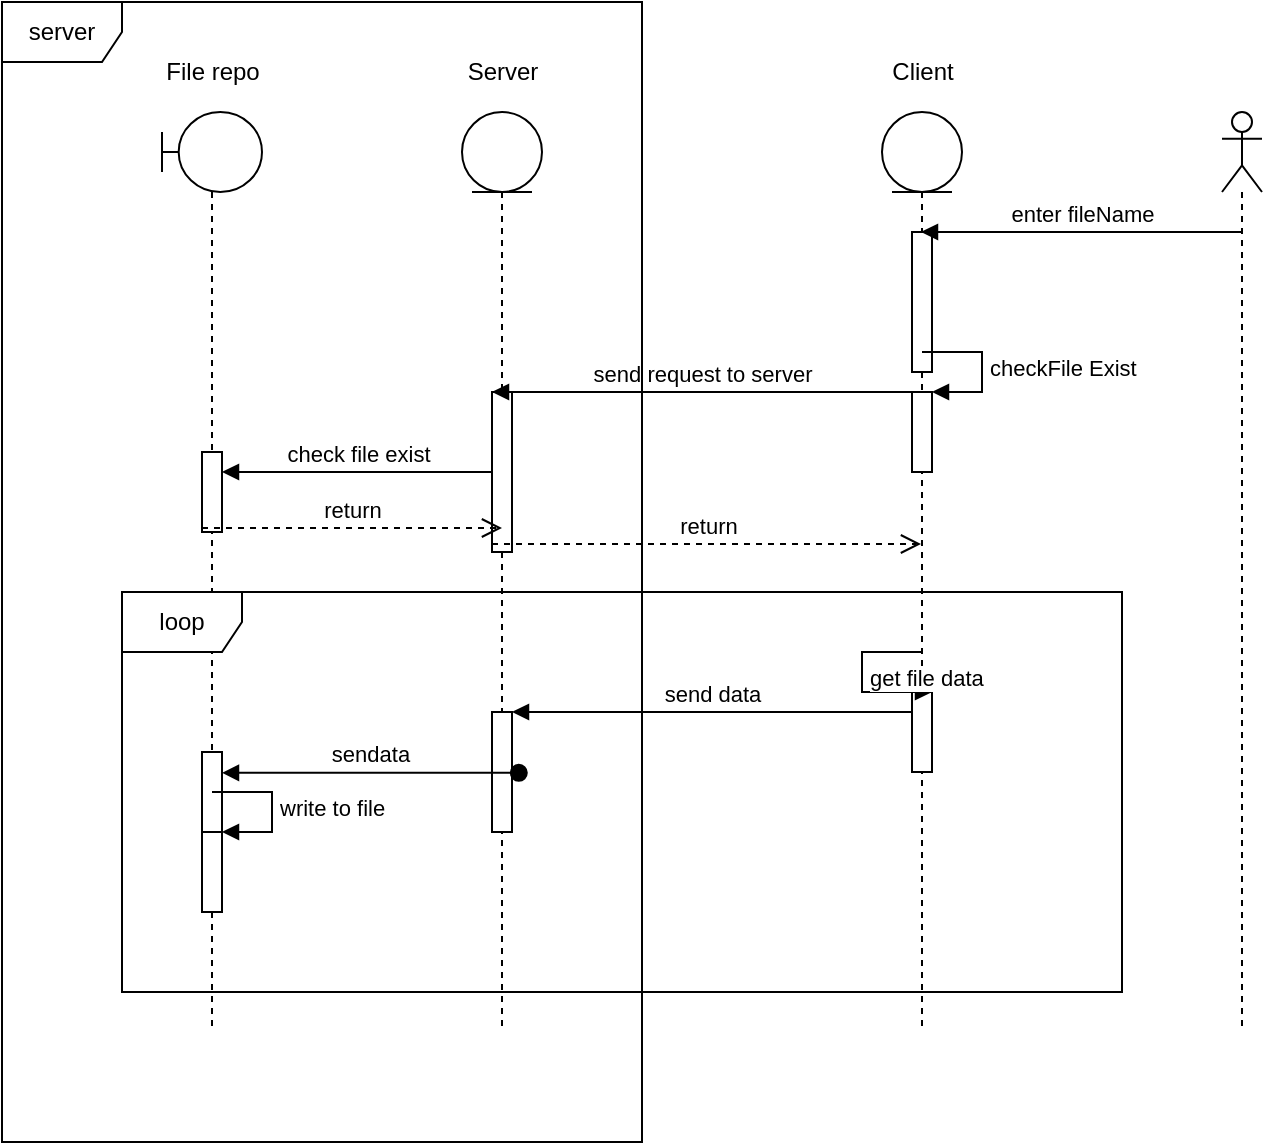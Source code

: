 <mxfile version="15.0.3" type="device"><diagram id="kgpKYQtTHZ0yAKxKKP6v" name="Page-1"><mxGraphModel dx="1234" dy="572" grid="1" gridSize="10" guides="1" tooltips="1" connect="1" arrows="1" fold="1" page="1" pageScale="1" pageWidth="850" pageHeight="1100" math="0" shadow="0"><root><mxCell id="0"/><mxCell id="1" parent="0"/><mxCell id="QIisBo9LnceYIUx9xkRL-2" value="" style="shape=umlLifeline;participant=umlActor;perimeter=lifelinePerimeter;whiteSpace=wrap;html=1;container=1;collapsible=0;recursiveResize=0;verticalAlign=top;spacingTop=36;outlineConnect=0;" parent="1" vertex="1"><mxGeometry x="620" y="140" width="20" height="460" as="geometry"/></mxCell><mxCell id="QIisBo9LnceYIUx9xkRL-3" value="" style="shape=umlLifeline;participant=umlEntity;perimeter=lifelinePerimeter;whiteSpace=wrap;html=1;container=1;collapsible=0;recursiveResize=0;verticalAlign=top;spacingTop=36;outlineConnect=0;" parent="1" vertex="1"><mxGeometry x="450" y="140" width="40" height="460" as="geometry"/></mxCell><mxCell id="QIisBo9LnceYIUx9xkRL-4" value="" style="shape=umlLifeline;participant=umlEntity;perimeter=lifelinePerimeter;whiteSpace=wrap;html=1;container=1;collapsible=0;recursiveResize=0;verticalAlign=top;spacingTop=36;outlineConnect=0;" parent="1" vertex="1"><mxGeometry x="240" y="140" width="40" height="460" as="geometry"/></mxCell><mxCell id="QIisBo9LnceYIUx9xkRL-5" value="" style="shape=umlLifeline;participant=umlBoundary;perimeter=lifelinePerimeter;whiteSpace=wrap;html=1;container=1;collapsible=0;recursiveResize=0;verticalAlign=top;spacingTop=36;outlineConnect=0;" parent="1" vertex="1"><mxGeometry x="90" y="140" width="50" height="460" as="geometry"/></mxCell><mxCell id="QIisBo9LnceYIUx9xkRL-6" value="" style="html=1;points=[];perimeter=orthogonalPerimeter;" parent="1" vertex="1"><mxGeometry x="465" y="200" width="10" height="70" as="geometry"/></mxCell><mxCell id="QIisBo9LnceYIUx9xkRL-7" value="enter fileName" style="html=1;verticalAlign=bottom;endArrow=block;" parent="1" edge="1"><mxGeometry relative="1" as="geometry"><mxPoint x="629.5" y="200.0" as="sourcePoint"/><mxPoint x="469.5" y="200.0" as="targetPoint"/></mxGeometry></mxCell><mxCell id="QIisBo9LnceYIUx9xkRL-11" value="Server" style="text;html=1;align=center;verticalAlign=middle;resizable=0;points=[];autosize=1;strokeColor=none;" parent="1" vertex="1"><mxGeometry x="235" y="110" width="50" height="20" as="geometry"/></mxCell><mxCell id="QIisBo9LnceYIUx9xkRL-12" value="Client" style="text;html=1;align=center;verticalAlign=middle;resizable=0;points=[];autosize=1;strokeColor=none;" parent="1" vertex="1"><mxGeometry x="445" y="110" width="50" height="20" as="geometry"/></mxCell><mxCell id="QIisBo9LnceYIUx9xkRL-13" value="File repo" style="text;html=1;align=center;verticalAlign=middle;resizable=0;points=[];autosize=1;strokeColor=none;" parent="1" vertex="1"><mxGeometry x="85" y="110" width="60" height="20" as="geometry"/></mxCell><mxCell id="QIisBo9LnceYIUx9xkRL-17" value="" style="html=1;points=[];perimeter=orthogonalPerimeter;" parent="1" vertex="1"><mxGeometry x="465" y="280" width="10" height="40" as="geometry"/></mxCell><mxCell id="QIisBo9LnceYIUx9xkRL-18" value="checkFile Exist" style="edgeStyle=orthogonalEdgeStyle;html=1;align=left;spacingLeft=2;endArrow=block;rounded=0;entryX=1;entryY=0;" parent="1" target="QIisBo9LnceYIUx9xkRL-17" edge="1"><mxGeometry relative="1" as="geometry"><mxPoint x="470" y="260" as="sourcePoint"/><Array as="points"><mxPoint x="500" y="260"/></Array></mxGeometry></mxCell><mxCell id="QIisBo9LnceYIUx9xkRL-19" value="" style="html=1;points=[];perimeter=orthogonalPerimeter;" parent="1" vertex="1"><mxGeometry x="255" y="280" width="10" height="80" as="geometry"/></mxCell><mxCell id="QIisBo9LnceYIUx9xkRL-20" value="send request to server" style="html=1;verticalAlign=bottom;endArrow=block;entryX=0;entryY=0;" parent="1" source="QIisBo9LnceYIUx9xkRL-17" target="QIisBo9LnceYIUx9xkRL-19" edge="1"><mxGeometry relative="1" as="geometry"><mxPoint x="310" y="260" as="sourcePoint"/></mxGeometry></mxCell><mxCell id="QIisBo9LnceYIUx9xkRL-21" value="return" style="html=1;verticalAlign=bottom;endArrow=open;dashed=1;endSize=8;exitX=0;exitY=0.95;" parent="1" source="QIisBo9LnceYIUx9xkRL-19" target="QIisBo9LnceYIUx9xkRL-3" edge="1"><mxGeometry relative="1" as="geometry"><mxPoint x="310" y="336" as="targetPoint"/></mxGeometry></mxCell><mxCell id="QIisBo9LnceYIUx9xkRL-24" value="" style="html=1;points=[];perimeter=orthogonalPerimeter;" parent="1" vertex="1"><mxGeometry x="110" y="310" width="10" height="40" as="geometry"/></mxCell><mxCell id="QIisBo9LnceYIUx9xkRL-25" value="check file exist" style="html=1;verticalAlign=bottom;endArrow=block;" parent="1" source="QIisBo9LnceYIUx9xkRL-19" target="QIisBo9LnceYIUx9xkRL-24" edge="1"><mxGeometry relative="1" as="geometry"><mxPoint x="140" y="310" as="sourcePoint"/></mxGeometry></mxCell><mxCell id="QIisBo9LnceYIUx9xkRL-26" value="return" style="html=1;verticalAlign=bottom;endArrow=open;dashed=1;endSize=8;exitX=0;exitY=0.95;" parent="1" source="QIisBo9LnceYIUx9xkRL-24" edge="1"><mxGeometry relative="1" as="geometry"><mxPoint x="260" y="348" as="targetPoint"/></mxGeometry></mxCell><mxCell id="QIisBo9LnceYIUx9xkRL-27" value="loop" style="shape=umlFrame;whiteSpace=wrap;html=1;" parent="1" vertex="1"><mxGeometry x="70" y="380" width="500" height="200" as="geometry"/></mxCell><mxCell id="QIisBo9LnceYIUx9xkRL-33" value="" style="html=1;points=[];perimeter=orthogonalPerimeter;" parent="1" vertex="1"><mxGeometry x="465" y="430" width="10" height="40" as="geometry"/></mxCell><mxCell id="QIisBo9LnceYIUx9xkRL-34" value="get file data" style="edgeStyle=orthogonalEdgeStyle;html=1;align=left;spacingLeft=2;endArrow=block;rounded=0;entryX=1;entryY=0;" parent="1" source="QIisBo9LnceYIUx9xkRL-3" target="QIisBo9LnceYIUx9xkRL-33" edge="1"><mxGeometry relative="1" as="geometry"><mxPoint x="410" y="410" as="sourcePoint"/><Array as="points"><mxPoint x="440" y="410"/><mxPoint x="440" y="430"/></Array></mxGeometry></mxCell><mxCell id="QIisBo9LnceYIUx9xkRL-35" value="" style="html=1;points=[];perimeter=orthogonalPerimeter;" parent="1" vertex="1"><mxGeometry x="255" y="440" width="10" height="60" as="geometry"/></mxCell><mxCell id="QIisBo9LnceYIUx9xkRL-36" value="send data" style="html=1;verticalAlign=bottom;endArrow=block;entryX=1;entryY=0;" parent="1" source="QIisBo9LnceYIUx9xkRL-33" target="QIisBo9LnceYIUx9xkRL-35" edge="1"><mxGeometry relative="1" as="geometry"><mxPoint x="460" y="370" as="sourcePoint"/></mxGeometry></mxCell><mxCell id="QIisBo9LnceYIUx9xkRL-38" value="" style="html=1;points=[];perimeter=orthogonalPerimeter;" parent="1" vertex="1"><mxGeometry x="110" y="460" width="10" height="80" as="geometry"/></mxCell><mxCell id="QIisBo9LnceYIUx9xkRL-39" value="sendata" style="html=1;verticalAlign=bottom;startArrow=oval;endArrow=block;startSize=8;exitX=1.34;exitY=0.507;exitDx=0;exitDy=0;exitPerimeter=0;" parent="1" source="QIisBo9LnceYIUx9xkRL-35" target="QIisBo9LnceYIUx9xkRL-38" edge="1"><mxGeometry relative="1" as="geometry"><mxPoint x="50" y="460" as="sourcePoint"/></mxGeometry></mxCell><mxCell id="QIisBo9LnceYIUx9xkRL-40" value="" style="html=1;points=[];perimeter=orthogonalPerimeter;" parent="1" vertex="1"><mxGeometry x="110" y="500" width="10" height="40" as="geometry"/></mxCell><mxCell id="QIisBo9LnceYIUx9xkRL-41" value="write to file" style="edgeStyle=orthogonalEdgeStyle;html=1;align=left;spacingLeft=2;endArrow=block;rounded=0;entryX=1;entryY=0;" parent="1" target="QIisBo9LnceYIUx9xkRL-40" edge="1"><mxGeometry relative="1" as="geometry"><mxPoint x="115" y="480" as="sourcePoint"/><Array as="points"><mxPoint x="145" y="480"/></Array></mxGeometry></mxCell><mxCell id="QIisBo9LnceYIUx9xkRL-42" value="server" style="shape=umlFrame;whiteSpace=wrap;html=1;" parent="1" vertex="1"><mxGeometry x="10" y="85" width="320" height="570" as="geometry"/></mxCell></root></mxGraphModel></diagram></mxfile>